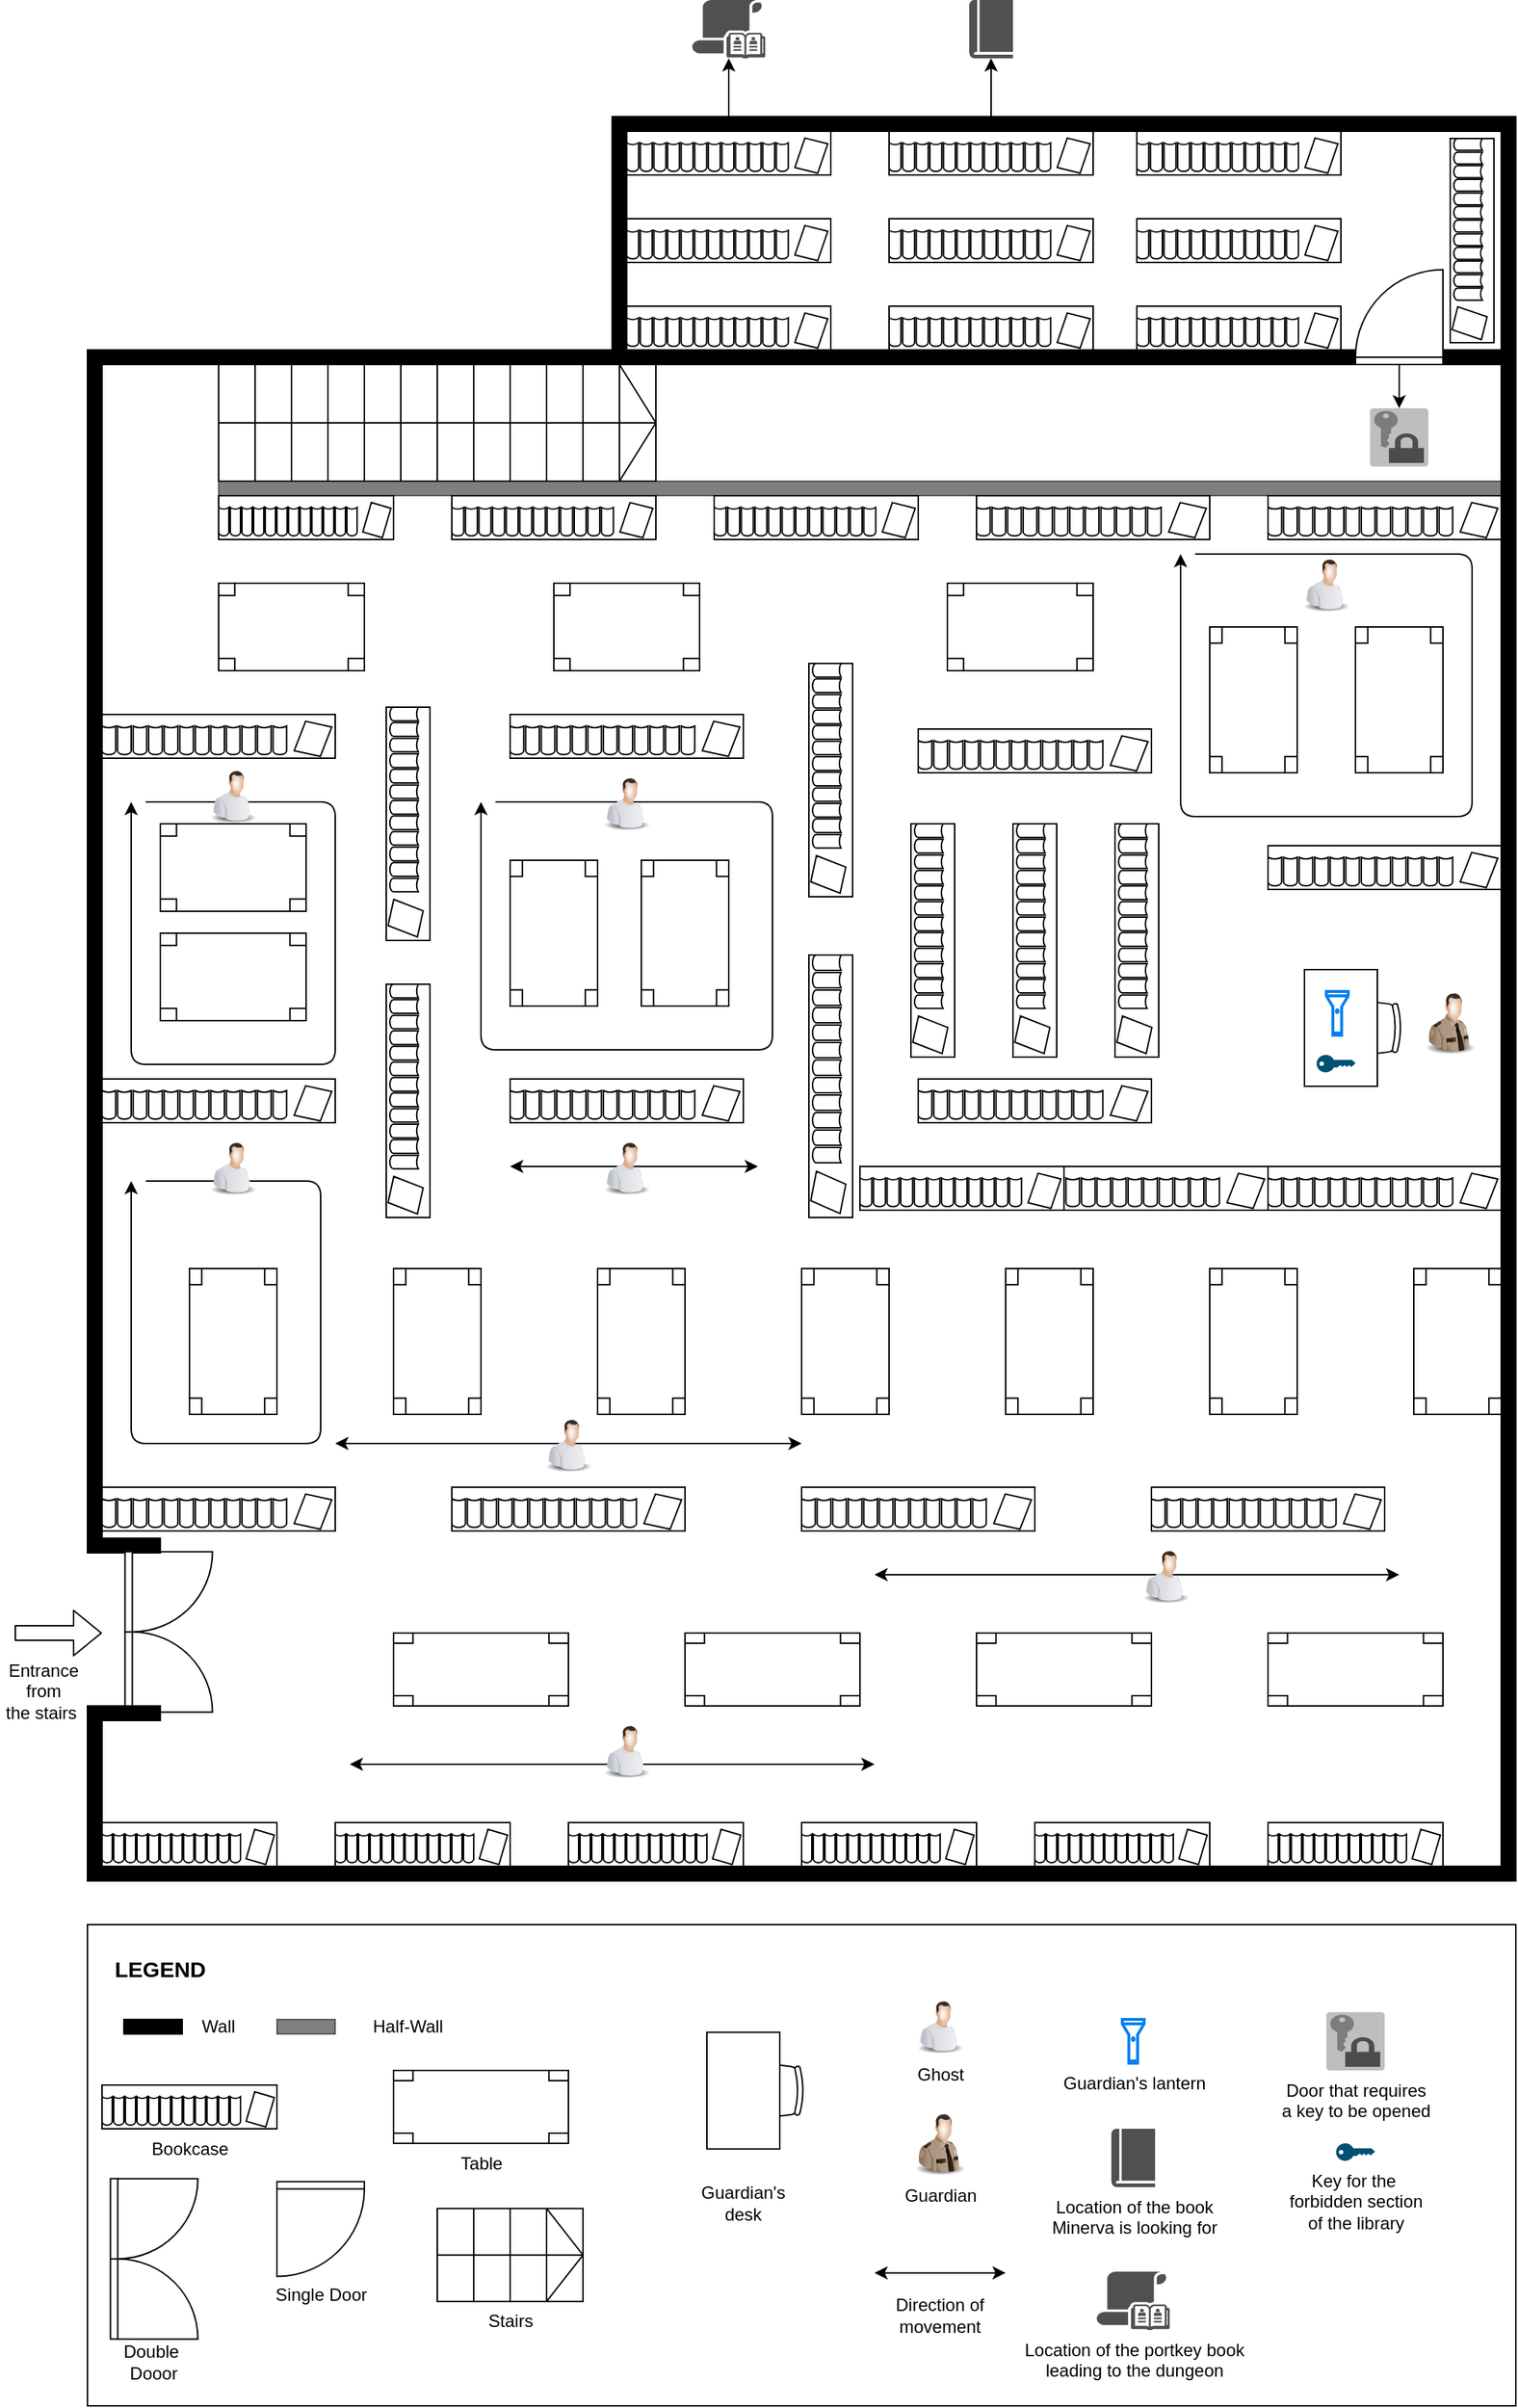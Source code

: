 <mxfile version="13.9.9" type="device"><diagram name="Page-1" id="38b20595-45e3-9b7f-d5ca-b57f44c5b66d"><mxGraphModel dx="1463" dy="846" grid="1" gridSize="10" guides="1" tooltips="1" connect="1" arrows="1" fold="1" page="1" pageScale="1" pageWidth="1100" pageHeight="850" background="#ffffff" math="0" shadow="0"><root><mxCell id="0"/><mxCell id="1" style="locked=1;" parent="0"/><mxCell id="3emFpxBqxqL6rwy9U4KO-2" value="" style="verticalLabelPosition=bottom;html=1;verticalAlign=top;align=center;shape=mxgraph.floorplan.wallCorner;fillColor=#000000;" parent="1" vertex="1"><mxGeometry x="60" y="270" width="870" height="110" as="geometry"/></mxCell><mxCell id="3emFpxBqxqL6rwy9U4KO-3" value="" style="verticalLabelPosition=bottom;html=1;verticalAlign=top;align=center;shape=mxgraph.floorplan.stairs;" parent="1" vertex="1"><mxGeometry x="150" y="280" width="300" height="80" as="geometry"/></mxCell><mxCell id="3emFpxBqxqL6rwy9U4KO-4" value="" style="verticalLabelPosition=bottom;html=1;verticalAlign=top;align=center;shape=mxgraph.floorplan.wall;fillColor=#000000;opacity=50;" parent="1" vertex="1"><mxGeometry x="150" y="360" width="880" height="10" as="geometry"/></mxCell><mxCell id="3emFpxBqxqL6rwy9U4KO-5" value="" style="verticalLabelPosition=bottom;html=1;verticalAlign=top;align=center;shape=mxgraph.floorplan.wallCorner;fillColor=#000000;" parent="1" vertex="1"><mxGeometry x="420" y="110" width="620" height="170" as="geometry"/></mxCell><mxCell id="3emFpxBqxqL6rwy9U4KO-6" value="" style="verticalLabelPosition=bottom;html=1;verticalAlign=top;align=center;shape=mxgraph.floorplan.doorLeft;aspect=fixed;rotation=-180;" parent="1" vertex="1"><mxGeometry x="930" y="216.25" width="60" height="63.75" as="geometry"/></mxCell><mxCell id="3emFpxBqxqL6rwy9U4KO-8" value="" style="verticalLabelPosition=bottom;html=1;verticalAlign=top;align=center;shape=mxgraph.floorplan.wall;fillColor=#000000;direction=south;" parent="1" vertex="1"><mxGeometry x="60" y="380" width="10" height="710" as="geometry"/></mxCell><mxCell id="3emFpxBqxqL6rwy9U4KO-9" value="" style="verticalLabelPosition=bottom;html=1;verticalAlign=top;align=center;shape=mxgraph.floorplan.wall;fillColor=#000000;" parent="1" vertex="1"><mxGeometry x="60" y="1080" width="50" height="20" as="geometry"/></mxCell><mxCell id="3emFpxBqxqL6rwy9U4KO-10" value="" style="verticalLabelPosition=bottom;html=1;verticalAlign=top;align=center;shape=mxgraph.floorplan.doorDouble;aspect=fixed;rotation=-90;" parent="1" vertex="1"><mxGeometry x="60" y="1120" width="110" height="58.44" as="geometry"/></mxCell><mxCell id="3emFpxBqxqL6rwy9U4KO-11" value="" style="verticalLabelPosition=bottom;html=1;verticalAlign=top;align=center;shape=mxgraph.floorplan.wall;fillColor=#000000;" parent="1" vertex="1"><mxGeometry x="60" y="1200" width="50" height="10" as="geometry"/></mxCell><mxCell id="3emFpxBqxqL6rwy9U4KO-12" value="" style="verticalLabelPosition=bottom;html=1;verticalAlign=top;align=center;shape=mxgraph.floorplan.wall;fillColor=#000000;direction=south;" parent="1" vertex="1"><mxGeometry x="60" y="1210" width="10" height="110" as="geometry"/></mxCell><mxCell id="3emFpxBqxqL6rwy9U4KO-13" value="" style="verticalLabelPosition=bottom;html=1;verticalAlign=top;align=center;shape=mxgraph.floorplan.wall;fillColor=#000000;" parent="1" vertex="1"><mxGeometry x="65" y="1310" width="965" height="10" as="geometry"/></mxCell><mxCell id="3emFpxBqxqL6rwy9U4KO-14" value="" style="verticalLabelPosition=bottom;html=1;verticalAlign=top;align=center;shape=mxgraph.floorplan.wall;fillColor=#000000;direction=south;" parent="1" vertex="1"><mxGeometry x="1030" y="110" width="10" height="1210" as="geometry"/></mxCell><mxCell id="3emFpxBqxqL6rwy9U4KO-15" value="" style="verticalLabelPosition=bottom;html=1;verticalAlign=top;align=center;shape=mxgraph.floorplan.wall;fillColor=#000000;" parent="1" vertex="1"><mxGeometry x="990" y="270" width="40" height="10" as="geometry"/></mxCell><mxCell id="3emFpxBqxqL6rwy9U4KO-16" value="" style="verticalLabelPosition=bottom;html=1;verticalAlign=top;align=center;shape=mxgraph.floorplan.bookcase;" parent="1" vertex="1"><mxGeometry x="70" y="1280" width="120" height="30" as="geometry"/></mxCell><mxCell id="3emFpxBqxqL6rwy9U4KO-17" value="" style="verticalLabelPosition=bottom;html=1;verticalAlign=top;align=center;shape=mxgraph.floorplan.bookcase;" parent="1" vertex="1"><mxGeometry x="230" y="1280" width="120" height="30" as="geometry"/></mxCell><mxCell id="3emFpxBqxqL6rwy9U4KO-18" value="" style="verticalLabelPosition=bottom;html=1;verticalAlign=top;align=center;shape=mxgraph.floorplan.bookcase;" parent="1" vertex="1"><mxGeometry x="390" y="1280" width="120" height="30" as="geometry"/></mxCell><mxCell id="3emFpxBqxqL6rwy9U4KO-19" value="" style="verticalLabelPosition=bottom;html=1;verticalAlign=top;align=center;shape=mxgraph.floorplan.bookcase;" parent="1" vertex="1"><mxGeometry x="550" y="1280" width="120" height="30" as="geometry"/></mxCell><mxCell id="3emFpxBqxqL6rwy9U4KO-20" value="" style="verticalLabelPosition=bottom;html=1;verticalAlign=top;align=center;shape=mxgraph.floorplan.bookcase;" parent="1" vertex="1"><mxGeometry x="710" y="1280" width="120" height="30" as="geometry"/></mxCell><mxCell id="3emFpxBqxqL6rwy9U4KO-21" value="" style="verticalLabelPosition=bottom;html=1;verticalAlign=top;align=center;shape=mxgraph.floorplan.bookcase;" parent="1" vertex="1"><mxGeometry x="870" y="1280" width="120" height="30" as="geometry"/></mxCell><mxCell id="3emFpxBqxqL6rwy9U4KO-22" value="" style="verticalLabelPosition=bottom;html=1;verticalAlign=top;align=center;shape=mxgraph.floorplan.bookcase;" parent="1" vertex="1"><mxGeometry x="70" y="1050" width="160" height="30" as="geometry"/></mxCell><mxCell id="3emFpxBqxqL6rwy9U4KO-23" value="" style="verticalLabelPosition=bottom;html=1;verticalAlign=top;align=center;shape=mxgraph.floorplan.bookcase;" parent="1" vertex="1"><mxGeometry x="310" y="1050" width="160" height="30" as="geometry"/></mxCell><mxCell id="3emFpxBqxqL6rwy9U4KO-24" value="" style="verticalLabelPosition=bottom;html=1;verticalAlign=top;align=center;shape=mxgraph.floorplan.table;" parent="1" vertex="1"><mxGeometry x="270" y="1150" width="120" height="50" as="geometry"/></mxCell><mxCell id="3emFpxBqxqL6rwy9U4KO-25" value="" style="verticalLabelPosition=bottom;html=1;verticalAlign=top;align=center;shape=mxgraph.floorplan.table;" parent="1" vertex="1"><mxGeometry x="470" y="1150" width="120" height="50" as="geometry"/></mxCell><mxCell id="3emFpxBqxqL6rwy9U4KO-26" value="" style="verticalLabelPosition=bottom;html=1;verticalAlign=top;align=center;shape=mxgraph.floorplan.table;" parent="1" vertex="1"><mxGeometry x="670" y="1150" width="120" height="50" as="geometry"/></mxCell><mxCell id="3emFpxBqxqL6rwy9U4KO-27" value="" style="verticalLabelPosition=bottom;html=1;verticalAlign=top;align=center;shape=mxgraph.floorplan.bookcase;" parent="1" vertex="1"><mxGeometry x="550" y="1050" width="160" height="30" as="geometry"/></mxCell><mxCell id="3emFpxBqxqL6rwy9U4KO-28" value="" style="verticalLabelPosition=bottom;html=1;verticalAlign=top;align=center;shape=mxgraph.floorplan.bookcase;" parent="1" vertex="1"><mxGeometry x="790" y="1050" width="160" height="30" as="geometry"/></mxCell><mxCell id="3emFpxBqxqL6rwy9U4KO-29" value="" style="verticalLabelPosition=bottom;html=1;verticalAlign=top;align=center;shape=mxgraph.floorplan.table;" parent="1" vertex="1"><mxGeometry x="870" y="1150" width="120" height="50" as="geometry"/></mxCell><mxCell id="3emFpxBqxqL6rwy9U4KO-30" value="" style="verticalLabelPosition=bottom;html=1;verticalAlign=top;align=center;shape=mxgraph.floorplan.table;rotation=90;" parent="1" vertex="1"><mxGeometry x="110" y="920" width="100" height="60" as="geometry"/></mxCell><mxCell id="3emFpxBqxqL6rwy9U4KO-31" value="" style="verticalLabelPosition=bottom;html=1;verticalAlign=top;align=center;shape=mxgraph.floorplan.table;rotation=90;" parent="1" vertex="1"><mxGeometry x="250" y="920" width="100" height="60" as="geometry"/></mxCell><mxCell id="3emFpxBqxqL6rwy9U4KO-33" value="" style="verticalLabelPosition=bottom;html=1;verticalAlign=top;align=center;shape=mxgraph.floorplan.table;rotation=90;" parent="1" vertex="1"><mxGeometry x="390" y="920" width="100" height="60" as="geometry"/></mxCell><mxCell id="3emFpxBqxqL6rwy9U4KO-34" value="" style="verticalLabelPosition=bottom;html=1;verticalAlign=top;align=center;shape=mxgraph.floorplan.table;rotation=90;" parent="1" vertex="1"><mxGeometry x="530" y="920" width="100" height="60" as="geometry"/></mxCell><mxCell id="3emFpxBqxqL6rwy9U4KO-35" value="" style="verticalLabelPosition=bottom;html=1;verticalAlign=top;align=center;shape=mxgraph.floorplan.table;rotation=90;" parent="1" vertex="1"><mxGeometry x="670" y="920" width="100" height="60" as="geometry"/></mxCell><mxCell id="3emFpxBqxqL6rwy9U4KO-36" value="" style="verticalLabelPosition=bottom;html=1;verticalAlign=top;align=center;shape=mxgraph.floorplan.table;rotation=90;" parent="1" vertex="1"><mxGeometry x="810" y="920" width="100" height="60" as="geometry"/></mxCell><mxCell id="3emFpxBqxqL6rwy9U4KO-37" value="" style="verticalLabelPosition=bottom;html=1;verticalAlign=top;align=center;shape=mxgraph.floorplan.table;rotation=90;" parent="1" vertex="1"><mxGeometry x="950" y="920" width="100" height="60" as="geometry"/></mxCell><mxCell id="3emFpxBqxqL6rwy9U4KO-38" value="" style="verticalLabelPosition=bottom;html=1;verticalAlign=top;align=center;shape=mxgraph.floorplan.bookcase;" parent="1" vertex="1"><mxGeometry x="870" y="830" width="160" height="30" as="geometry"/></mxCell><mxCell id="3emFpxBqxqL6rwy9U4KO-39" value="" style="verticalLabelPosition=bottom;html=1;verticalAlign=top;align=center;shape=mxgraph.floorplan.bookcase;" parent="1" vertex="1"><mxGeometry x="710" y="830" width="160" height="30" as="geometry"/></mxCell><mxCell id="3emFpxBqxqL6rwy9U4KO-40" value="" style="verticalLabelPosition=bottom;html=1;verticalAlign=top;align=center;shape=mxgraph.floorplan.bookcase;rotation=90;" parent="1" vertex="1"><mxGeometry x="480" y="760" width="180" height="30" as="geometry"/></mxCell><mxCell id="3emFpxBqxqL6rwy9U4KO-41" value="" style="verticalLabelPosition=bottom;html=1;verticalAlign=top;align=center;shape=mxgraph.floorplan.bookcase;rotation=90;" parent="1" vertex="1"><mxGeometry x="200" y="770" width="160" height="30" as="geometry"/></mxCell><mxCell id="3emFpxBqxqL6rwy9U4KO-42" value="" style="verticalLabelPosition=bottom;html=1;verticalAlign=top;align=center;shape=mxgraph.floorplan.bookcase;" parent="1" vertex="1"><mxGeometry x="350" y="770" width="160" height="30" as="geometry"/></mxCell><mxCell id="3emFpxBqxqL6rwy9U4KO-43" value="" style="verticalLabelPosition=bottom;html=1;verticalAlign=top;align=center;shape=mxgraph.floorplan.bookcase;" parent="1" vertex="1"><mxGeometry x="70" y="770" width="160" height="30" as="geometry"/></mxCell><mxCell id="3emFpxBqxqL6rwy9U4KO-44" value="" style="verticalLabelPosition=bottom;html=1;verticalAlign=top;align=center;shape=mxgraph.floorplan.bookcase;rotation=90;" parent="1" vertex="1"><mxGeometry x="700" y="660" width="160" height="30" as="geometry"/></mxCell><mxCell id="3emFpxBqxqL6rwy9U4KO-45" value="" style="verticalLabelPosition=bottom;html=1;verticalAlign=top;align=center;shape=mxgraph.floorplan.table;rotation=90;" parent="1" vertex="1"><mxGeometry x="330" y="640" width="100" height="60" as="geometry"/></mxCell><mxCell id="3emFpxBqxqL6rwy9U4KO-46" value="" style="verticalLabelPosition=bottom;html=1;verticalAlign=top;align=center;shape=mxgraph.floorplan.table;rotation=90;" parent="1" vertex="1"><mxGeometry x="420" y="640" width="100" height="60" as="geometry"/></mxCell><mxCell id="3emFpxBqxqL6rwy9U4KO-47" value="" style="verticalLabelPosition=bottom;html=1;verticalAlign=top;align=center;shape=mxgraph.floorplan.bookcase;rotation=90;" parent="1" vertex="1"><mxGeometry x="490" y="550" width="160" height="30" as="geometry"/></mxCell><mxCell id="3emFpxBqxqL6rwy9U4KO-48" value="" style="verticalLabelPosition=bottom;html=1;verticalAlign=top;align=center;shape=mxgraph.floorplan.bookcase;rotation=90;" parent="1" vertex="1"><mxGeometry x="200" y="580" width="160" height="30" as="geometry"/></mxCell><mxCell id="3emFpxBqxqL6rwy9U4KO-49" value="" style="verticalLabelPosition=bottom;html=1;verticalAlign=top;align=center;shape=mxgraph.floorplan.table;rotation=0;" parent="1" vertex="1"><mxGeometry x="110" y="670" width="100" height="60" as="geometry"/></mxCell><mxCell id="3emFpxBqxqL6rwy9U4KO-50" value="" style="verticalLabelPosition=bottom;html=1;verticalAlign=top;align=center;shape=mxgraph.floorplan.table;rotation=-180;" parent="1" vertex="1"><mxGeometry x="110" y="595" width="100" height="60" as="geometry"/></mxCell><mxCell id="3emFpxBqxqL6rwy9U4KO-51" value="" style="verticalLabelPosition=bottom;html=1;verticalAlign=top;align=center;shape=mxgraph.floorplan.office_chair;shadow=0;rotation=90;" parent="1" vertex="1"><mxGeometry x="920" y="713.5" width="40" height="43" as="geometry"/></mxCell><mxCell id="3emFpxBqxqL6rwy9U4KO-52" value="" style="shape=rect;shadow=0;rotation=90;" parent="1" vertex="1"><mxGeometry x="880" y="710" width="80" height="50" as="geometry"/></mxCell><mxCell id="3emFpxBqxqL6rwy9U4KO-56" value="" style="verticalLabelPosition=bottom;html=1;verticalAlign=top;align=center;shape=mxgraph.floorplan.bookcase;rotation=90;" parent="1" vertex="1"><mxGeometry x="560" y="660" width="160" height="30" as="geometry"/></mxCell><mxCell id="3emFpxBqxqL6rwy9U4KO-58" value="" style="verticalLabelPosition=bottom;html=1;verticalAlign=top;align=center;shape=mxgraph.floorplan.bookcase;rotation=90;" parent="1" vertex="1"><mxGeometry x="630" y="660" width="160" height="30" as="geometry"/></mxCell><mxCell id="3emFpxBqxqL6rwy9U4KO-59" value="" style="verticalLabelPosition=bottom;html=1;verticalAlign=top;align=center;shape=mxgraph.floorplan.bookcase;rotation=0;" parent="1" vertex="1"><mxGeometry x="870" y="610" width="160" height="30" as="geometry"/></mxCell><mxCell id="3emFpxBqxqL6rwy9U4KO-60" value="" style="verticalLabelPosition=bottom;html=1;verticalAlign=top;align=center;shape=mxgraph.floorplan.bookcase;rotation=0;" parent="1" vertex="1"><mxGeometry x="350" y="520" width="160" height="30" as="geometry"/></mxCell><mxCell id="3emFpxBqxqL6rwy9U4KO-61" value="" style="verticalLabelPosition=bottom;html=1;verticalAlign=top;align=center;shape=mxgraph.floorplan.bookcase;rotation=0;" parent="1" vertex="1"><mxGeometry x="70" y="520" width="160" height="30" as="geometry"/></mxCell><mxCell id="3emFpxBqxqL6rwy9U4KO-62" value="" style="verticalLabelPosition=bottom;html=1;verticalAlign=top;align=center;shape=mxgraph.floorplan.bookcase;rotation=0;" parent="1" vertex="1"><mxGeometry x="590" y="830" width="140" height="30" as="geometry"/></mxCell><mxCell id="3emFpxBqxqL6rwy9U4KO-63" value="" style="verticalLabelPosition=bottom;html=1;verticalAlign=top;align=center;shape=mxgraph.floorplan.bookcase;rotation=0;" parent="1" vertex="1"><mxGeometry x="630" y="770" width="160" height="30" as="geometry"/></mxCell><mxCell id="3emFpxBqxqL6rwy9U4KO-64" value="" style="verticalLabelPosition=bottom;html=1;verticalAlign=top;align=center;shape=mxgraph.floorplan.bookcase;rotation=0;" parent="1" vertex="1"><mxGeometry x="630" y="530" width="160" height="30" as="geometry"/></mxCell><mxCell id="3emFpxBqxqL6rwy9U4KO-65" value="" style="verticalLabelPosition=bottom;html=1;verticalAlign=top;align=center;shape=mxgraph.floorplan.table;rotation=90;" parent="1" vertex="1"><mxGeometry x="810" y="480" width="100" height="60" as="geometry"/></mxCell><mxCell id="3emFpxBqxqL6rwy9U4KO-66" value="" style="verticalLabelPosition=bottom;html=1;verticalAlign=top;align=center;shape=mxgraph.floorplan.table;rotation=90;" parent="1" vertex="1"><mxGeometry x="910" y="480" width="100" height="60" as="geometry"/></mxCell><mxCell id="3emFpxBqxqL6rwy9U4KO-67" value="" style="verticalLabelPosition=bottom;html=1;verticalAlign=top;align=center;shape=mxgraph.floorplan.bookcase;rotation=0;" parent="1" vertex="1"><mxGeometry x="870" y="370" width="160" height="30" as="geometry"/></mxCell><mxCell id="3emFpxBqxqL6rwy9U4KO-68" value="" style="verticalLabelPosition=bottom;html=1;verticalAlign=top;align=center;shape=mxgraph.floorplan.bookcase;rotation=0;" parent="1" vertex="1"><mxGeometry x="670" y="370" width="160" height="30" as="geometry"/></mxCell><mxCell id="3emFpxBqxqL6rwy9U4KO-69" value="" style="verticalLabelPosition=bottom;html=1;verticalAlign=top;align=center;shape=mxgraph.floorplan.bookcase;rotation=0;" parent="1" vertex="1"><mxGeometry x="490" y="370" width="140" height="30" as="geometry"/></mxCell><mxCell id="3emFpxBqxqL6rwy9U4KO-70" value="" style="verticalLabelPosition=bottom;html=1;verticalAlign=top;align=center;shape=mxgraph.floorplan.bookcase;rotation=0;" parent="1" vertex="1"><mxGeometry x="310" y="370" width="140" height="30" as="geometry"/></mxCell><mxCell id="3emFpxBqxqL6rwy9U4KO-71" value="" style="verticalLabelPosition=bottom;html=1;verticalAlign=top;align=center;shape=mxgraph.floorplan.bookcase;rotation=0;" parent="1" vertex="1"><mxGeometry x="150" y="370" width="120" height="30" as="geometry"/></mxCell><mxCell id="3emFpxBqxqL6rwy9U4KO-72" value="" style="verticalLabelPosition=bottom;html=1;verticalAlign=top;align=center;shape=mxgraph.floorplan.table;rotation=0;" parent="1" vertex="1"><mxGeometry x="380" y="430" width="100" height="60" as="geometry"/></mxCell><mxCell id="3emFpxBqxqL6rwy9U4KO-73" value="" style="verticalLabelPosition=bottom;html=1;verticalAlign=top;align=center;shape=mxgraph.floorplan.table;rotation=0;" parent="1" vertex="1"><mxGeometry x="150" y="430" width="100" height="60" as="geometry"/></mxCell><mxCell id="3emFpxBqxqL6rwy9U4KO-74" value="" style="verticalLabelPosition=bottom;html=1;verticalAlign=top;align=center;shape=mxgraph.floorplan.table;rotation=0;" parent="1" vertex="1"><mxGeometry x="650" y="430" width="100" height="60" as="geometry"/></mxCell><mxCell id="3emFpxBqxqL6rwy9U4KO-75" value="" style="verticalLabelPosition=bottom;html=1;verticalAlign=top;align=center;shape=mxgraph.floorplan.bookcase;rotation=0;" parent="1" vertex="1"><mxGeometry x="430" y="240" width="140" height="30" as="geometry"/></mxCell><mxCell id="3emFpxBqxqL6rwy9U4KO-98" style="edgeStyle=orthogonalEdgeStyle;rounded=0;orthogonalLoop=1;jettySize=auto;html=1;" parent="1" source="3emFpxBqxqL6rwy9U4KO-76" target="3emFpxBqxqL6rwy9U4KO-97" edge="1"><mxGeometry relative="1" as="geometry"/></mxCell><mxCell id="3emFpxBqxqL6rwy9U4KO-76" value="" style="verticalLabelPosition=bottom;html=1;verticalAlign=top;align=center;shape=mxgraph.floorplan.bookcase;rotation=0;" parent="1" vertex="1"><mxGeometry x="430" y="120" width="140" height="30" as="geometry"/></mxCell><mxCell id="3emFpxBqxqL6rwy9U4KO-77" value="" style="verticalLabelPosition=bottom;html=1;verticalAlign=top;align=center;shape=mxgraph.floorplan.bookcase;rotation=0;" parent="1" vertex="1"><mxGeometry x="610" y="240" width="140" height="30" as="geometry"/></mxCell><mxCell id="3emFpxBqxqL6rwy9U4KO-100" style="edgeStyle=orthogonalEdgeStyle;rounded=0;orthogonalLoop=1;jettySize=auto;html=1;" parent="1" source="3emFpxBqxqL6rwy9U4KO-78" target="3emFpxBqxqL6rwy9U4KO-99" edge="1"><mxGeometry relative="1" as="geometry"/></mxCell><mxCell id="3emFpxBqxqL6rwy9U4KO-78" value="" style="verticalLabelPosition=bottom;html=1;verticalAlign=top;align=center;shape=mxgraph.floorplan.bookcase;rotation=0;" parent="1" vertex="1"><mxGeometry x="610" y="120" width="140" height="30" as="geometry"/></mxCell><mxCell id="3emFpxBqxqL6rwy9U4KO-79" value="" style="verticalLabelPosition=bottom;html=1;verticalAlign=top;align=center;shape=mxgraph.floorplan.bookcase;rotation=0;" parent="1" vertex="1"><mxGeometry x="430" y="180" width="140" height="30" as="geometry"/></mxCell><mxCell id="3emFpxBqxqL6rwy9U4KO-80" value="" style="verticalLabelPosition=bottom;html=1;verticalAlign=top;align=center;shape=mxgraph.floorplan.bookcase;rotation=0;" parent="1" vertex="1"><mxGeometry x="610" y="180" width="140" height="30" as="geometry"/></mxCell><mxCell id="3emFpxBqxqL6rwy9U4KO-81" value="" style="verticalLabelPosition=bottom;html=1;verticalAlign=top;align=center;shape=mxgraph.floorplan.bookcase;rotation=0;" parent="1" vertex="1"><mxGeometry x="780" y="240" width="140" height="30" as="geometry"/></mxCell><mxCell id="3emFpxBqxqL6rwy9U4KO-82" value="" style="verticalLabelPosition=bottom;html=1;verticalAlign=top;align=center;shape=mxgraph.floorplan.bookcase;rotation=0;" parent="1" vertex="1"><mxGeometry x="780" y="180" width="140" height="30" as="geometry"/></mxCell><mxCell id="3emFpxBqxqL6rwy9U4KO-83" value="" style="verticalLabelPosition=bottom;html=1;verticalAlign=top;align=center;shape=mxgraph.floorplan.bookcase;rotation=0;" parent="1" vertex="1"><mxGeometry x="780" y="120" width="140" height="30" as="geometry"/></mxCell><mxCell id="3emFpxBqxqL6rwy9U4KO-84" value="" style="verticalLabelPosition=bottom;html=1;verticalAlign=top;align=center;shape=mxgraph.floorplan.bookcase;rotation=90;" parent="1" vertex="1"><mxGeometry x="940" y="180" width="140" height="30" as="geometry"/></mxCell><mxCell id="3emFpxBqxqL6rwy9U4KO-97" value="" style="pointerEvents=1;shadow=0;dashed=0;html=1;strokeColor=none;fillColor=#505050;labelPosition=center;verticalLabelPosition=bottom;verticalAlign=top;outlineConnect=0;align=center;shape=mxgraph.office.security.address_book_policies;" parent="1" vertex="1"><mxGeometry x="475" y="30" width="50" height="40" as="geometry"/></mxCell><mxCell id="3emFpxBqxqL6rwy9U4KO-99" value="" style="pointerEvents=1;shadow=0;dashed=0;html=1;strokeColor=none;fillColor=#505050;labelPosition=center;verticalLabelPosition=bottom;verticalAlign=top;outlineConnect=0;align=center;shape=mxgraph.office.concepts.book_journal;" parent="1" vertex="1"><mxGeometry x="665" y="30" width="30" height="40" as="geometry"/></mxCell><mxCell id="3emFpxBqxqL6rwy9U4KO-137" value="" style="rounded=0;whiteSpace=wrap;html=1;" parent="1" vertex="1"><mxGeometry x="60" y="1350" width="980" height="330" as="geometry"/></mxCell><mxCell id="3emFpxBqxqL6rwy9U4KO-112" value="Directions" style="" parent="0"/><mxCell id="3emFpxBqxqL6rwy9U4KO-109" value="" style="endArrow=classic;startArrow=classic;html=1;" parent="3emFpxBqxqL6rwy9U4KO-112" edge="1"><mxGeometry width="50" height="50" relative="1" as="geometry"><mxPoint x="240" y="1240" as="sourcePoint"/><mxPoint x="600" y="1240" as="targetPoint"/></mxGeometry></mxCell><mxCell id="3emFpxBqxqL6rwy9U4KO-113" value="" style="endArrow=classic;startArrow=classic;html=1;" parent="3emFpxBqxqL6rwy9U4KO-112" edge="1"><mxGeometry width="50" height="50" relative="1" as="geometry"><mxPoint x="600" y="1110" as="sourcePoint"/><mxPoint x="960" y="1110" as="targetPoint"/></mxGeometry></mxCell><mxCell id="3emFpxBqxqL6rwy9U4KO-115" value="" style="endArrow=classic;startArrow=classic;html=1;" parent="3emFpxBqxqL6rwy9U4KO-112" edge="1"><mxGeometry width="50" height="50" relative="1" as="geometry"><mxPoint x="230" y="1020" as="sourcePoint"/><mxPoint x="550" y="1020" as="targetPoint"/></mxGeometry></mxCell><mxCell id="3emFpxBqxqL6rwy9U4KO-116" value="" style="endArrow=classic;startArrow=classic;html=1;" parent="3emFpxBqxqL6rwy9U4KO-112" edge="1"><mxGeometry width="50" height="50" relative="1" as="geometry"><mxPoint x="350" y="830" as="sourcePoint"/><mxPoint x="520" y="830" as="targetPoint"/><Array as="points"><mxPoint x="430" y="830"/></Array></mxGeometry></mxCell><mxCell id="3emFpxBqxqL6rwy9U4KO-117" value="" style="endArrow=classic;html=1;" parent="3emFpxBqxqL6rwy9U4KO-112" edge="1"><mxGeometry width="50" height="50" relative="1" as="geometry"><mxPoint x="100" y="840" as="sourcePoint"/><mxPoint x="90" y="840" as="targetPoint"/><Array as="points"><mxPoint x="220" y="840"/><mxPoint x="220" y="1020"/><mxPoint x="90" y="1020"/></Array></mxGeometry></mxCell><mxCell id="3emFpxBqxqL6rwy9U4KO-118" value="" style="endArrow=classic;html=1;" parent="3emFpxBqxqL6rwy9U4KO-112" edge="1"><mxGeometry width="50" height="50" relative="1" as="geometry"><mxPoint x="100" y="580" as="sourcePoint"/><mxPoint x="90" y="580" as="targetPoint"/><Array as="points"><mxPoint x="230" y="580"/><mxPoint x="230" y="760"/><mxPoint x="90" y="760"/></Array></mxGeometry></mxCell><mxCell id="3emFpxBqxqL6rwy9U4KO-119" value="" style="endArrow=classic;html=1;" parent="3emFpxBqxqL6rwy9U4KO-112" edge="1"><mxGeometry width="50" height="50" relative="1" as="geometry"><mxPoint x="340" y="580" as="sourcePoint"/><mxPoint x="330" y="580" as="targetPoint"/><Array as="points"><mxPoint x="530" y="580"/><mxPoint x="530" y="750"/><mxPoint x="330" y="750"/></Array></mxGeometry></mxCell><mxCell id="3emFpxBqxqL6rwy9U4KO-120" value="" style="endArrow=classic;html=1;" parent="3emFpxBqxqL6rwy9U4KO-112" edge="1"><mxGeometry width="50" height="50" relative="1" as="geometry"><mxPoint x="820" y="410.0" as="sourcePoint"/><mxPoint x="810" y="410.0" as="targetPoint"/><Array as="points"><mxPoint x="1010" y="410"/><mxPoint x="1010" y="590"/><mxPoint x="810" y="590"/></Array></mxGeometry></mxCell><mxCell id="3emFpxBqxqL6rwy9U4KO-121" value="" style="html=1;verticalLabelPosition=bottom;align=center;labelBackgroundColor=#ffffff;verticalAlign=top;strokeWidth=2;strokeColor=#0080F0;shadow=0;dashed=0;shape=mxgraph.ios7.icons.flashlight;" parent="3emFpxBqxqL6rwy9U4KO-112" vertex="1"><mxGeometry x="910" y="710" width="15" height="30" as="geometry"/></mxCell><mxCell id="XqPX22ldhn9wRZtkMOzu-1" value="" style="shape=flexArrow;endArrow=classic;html=1;" edge="1" parent="3emFpxBqxqL6rwy9U4KO-112"><mxGeometry width="50" height="50" relative="1" as="geometry"><mxPoint x="10" y="1150" as="sourcePoint"/><mxPoint x="70" y="1150" as="targetPoint"/></mxGeometry></mxCell><mxCell id="XqPX22ldhn9wRZtkMOzu-2" value="&lt;font style=&quot;font-size: 12px&quot;&gt;Entrance &lt;br&gt;from &lt;br&gt;the stairs&amp;nbsp;&lt;/font&gt;" style="text;html=1;strokeColor=none;fillColor=none;align=center;verticalAlign=middle;whiteSpace=wrap;rounded=0;" vertex="1" parent="3emFpxBqxqL6rwy9U4KO-112"><mxGeometry y="1160" width="60" height="60" as="geometry"/></mxCell><mxCell id="3emFpxBqxqL6rwy9U4KO-101" value="NPC" parent="0"/><mxCell id="3emFpxBqxqL6rwy9U4KO-102" value="" style="image;html=1;image=img/lib/clip_art/people/Worker_Man_128x128.png" parent="3emFpxBqxqL6rwy9U4KO-101" vertex="1"><mxGeometry x="890" y="410" width="40" height="40" as="geometry"/></mxCell><mxCell id="3emFpxBqxqL6rwy9U4KO-103" value="" style="image;html=1;image=img/lib/clip_art/people/Worker_Man_128x128.png" parent="3emFpxBqxqL6rwy9U4KO-101" vertex="1"><mxGeometry x="410" y="560" width="40" height="40" as="geometry"/></mxCell><mxCell id="3emFpxBqxqL6rwy9U4KO-104" value="" style="image;html=1;image=img/lib/clip_art/people/Worker_Man_128x128.png" parent="3emFpxBqxqL6rwy9U4KO-101" vertex="1"><mxGeometry x="140" y="555" width="40" height="40" as="geometry"/></mxCell><mxCell id="3emFpxBqxqL6rwy9U4KO-105" value="" style="image;html=1;image=img/lib/clip_art/people/Worker_Man_128x128.png" parent="3emFpxBqxqL6rwy9U4KO-101" vertex="1"><mxGeometry x="140" y="810" width="40" height="40" as="geometry"/></mxCell><mxCell id="3emFpxBqxqL6rwy9U4KO-106" value="" style="image;html=1;image=img/lib/clip_art/people/Worker_Man_128x128.png" parent="3emFpxBqxqL6rwy9U4KO-101" vertex="1"><mxGeometry x="410" y="810" width="40" height="40" as="geometry"/></mxCell><mxCell id="3emFpxBqxqL6rwy9U4KO-107" value="" style="image;html=1;image=img/lib/clip_art/people/Security_Man_128x128.png" parent="3emFpxBqxqL6rwy9U4KO-101" vertex="1"><mxGeometry x="970" y="710" width="50" height="43.5" as="geometry"/></mxCell><mxCell id="3emFpxBqxqL6rwy9U4KO-108" value="" style="image;html=1;image=img/lib/clip_art/people/Worker_Man_128x128.png" parent="3emFpxBqxqL6rwy9U4KO-101" vertex="1"><mxGeometry x="370" y="1000" width="40" height="40" as="geometry"/></mxCell><mxCell id="3emFpxBqxqL6rwy9U4KO-90" value="" style="image;html=1;image=img/lib/clip_art/people/Worker_Man_128x128.png" parent="3emFpxBqxqL6rwy9U4KO-101" vertex="1"><mxGeometry x="410" y="1210" width="40" height="40" as="geometry"/></mxCell><mxCell id="3emFpxBqxqL6rwy9U4KO-89" value="" style="image;html=1;image=img/lib/clip_art/people/Worker_Man_128x128.png" parent="3emFpxBqxqL6rwy9U4KO-101" vertex="1"><mxGeometry x="780" y="1090" width="40" height="40" as="geometry"/></mxCell><mxCell id="3emFpxBqxqL6rwy9U4KO-132" value="" style="points=[[0,0.5,0],[0.24,0,0],[0.5,0.28,0],[0.995,0.475,0],[0.5,0.72,0],[0.24,1,0]];verticalLabelPosition=bottom;html=1;verticalAlign=top;aspect=fixed;align=center;pointerEvents=1;shape=mxgraph.cisco19.key;fillColor=#005073;strokeColor=none;" parent="3emFpxBqxqL6rwy9U4KO-101" vertex="1"><mxGeometry x="903.33" y="753.5" width="26.67" height="12" as="geometry"/></mxCell><mxCell id="3emFpxBqxqL6rwy9U4KO-134" value="" style="outlineConnect=0;dashed=0;verticalLabelPosition=bottom;verticalAlign=top;align=center;html=1;shape=mxgraph.aws3.data_encryption_key;fillColor=#7D7C7C;gradientColor=none;" parent="3emFpxBqxqL6rwy9U4KO-101" vertex="1"><mxGeometry x="940" y="310" width="40" height="40" as="geometry"/></mxCell><mxCell id="3emFpxBqxqL6rwy9U4KO-135" style="edgeStyle=orthogonalEdgeStyle;rounded=0;orthogonalLoop=1;jettySize=auto;html=1;" parent="3emFpxBqxqL6rwy9U4KO-101" source="3emFpxBqxqL6rwy9U4KO-6" target="3emFpxBqxqL6rwy9U4KO-134" edge="1"><mxGeometry relative="1" as="geometry"/></mxCell><mxCell id="3emFpxBqxqL6rwy9U4KO-138" value="&lt;font style=&quot;font-size: 15px&quot;&gt;&lt;b&gt;LEGEND&lt;/b&gt;&lt;/font&gt;" style="text;html=1;strokeColor=none;fillColor=none;align=center;verticalAlign=middle;whiteSpace=wrap;rounded=0;" parent="3emFpxBqxqL6rwy9U4KO-101" vertex="1"><mxGeometry x="80" y="1370" width="60" height="20" as="geometry"/></mxCell><mxCell id="3emFpxBqxqL6rwy9U4KO-139" value="" style="verticalLabelPosition=bottom;html=1;verticalAlign=top;align=center;shape=mxgraph.floorplan.wall;fillColor=#000000;direction=south;rotation=90;" parent="3emFpxBqxqL6rwy9U4KO-101" vertex="1"><mxGeometry x="100" y="1400" width="10" height="40" as="geometry"/></mxCell><mxCell id="3emFpxBqxqL6rwy9U4KO-141" value="Legend" parent="0"/><mxCell id="3emFpxBqxqL6rwy9U4KO-140" value="Wall" style="text;html=1;strokeColor=none;fillColor=none;align=center;verticalAlign=middle;whiteSpace=wrap;rounded=0;" parent="3emFpxBqxqL6rwy9U4KO-141" vertex="1"><mxGeometry x="130" y="1410" width="40" height="20" as="geometry"/></mxCell><mxCell id="3emFpxBqxqL6rwy9U4KO-143" value="" style="verticalLabelPosition=bottom;html=1;verticalAlign=top;align=center;shape=mxgraph.floorplan.wall;fillColor=#000000;opacity=50;" parent="3emFpxBqxqL6rwy9U4KO-141" vertex="1"><mxGeometry x="190" y="1415" width="40" height="10" as="geometry"/></mxCell><mxCell id="3emFpxBqxqL6rwy9U4KO-144" value="Half-Wall" style="text;html=1;strokeColor=none;fillColor=none;align=center;verticalAlign=middle;whiteSpace=wrap;rounded=0;" parent="3emFpxBqxqL6rwy9U4KO-141" vertex="1"><mxGeometry x="240" y="1410" width="80" height="20" as="geometry"/></mxCell><mxCell id="3emFpxBqxqL6rwy9U4KO-145" value="Bookcase" style="verticalLabelPosition=bottom;html=1;verticalAlign=top;align=center;shape=mxgraph.floorplan.bookcase;" parent="3emFpxBqxqL6rwy9U4KO-141" vertex="1"><mxGeometry x="70" y="1460" width="120" height="30" as="geometry"/></mxCell><mxCell id="3emFpxBqxqL6rwy9U4KO-146" value="" style="verticalLabelPosition=bottom;html=1;verticalAlign=top;align=center;shape=mxgraph.floorplan.doorDouble;aspect=fixed;rotation=-90;" parent="3emFpxBqxqL6rwy9U4KO-141" vertex="1"><mxGeometry x="50" y="1550" width="110" height="58.44" as="geometry"/></mxCell><mxCell id="3emFpxBqxqL6rwy9U4KO-147" value="Single Door" style="verticalLabelPosition=bottom;html=1;verticalAlign=top;align=center;shape=mxgraph.floorplan.doorLeft;aspect=fixed;rotation=0;" parent="3emFpxBqxqL6rwy9U4KO-141" vertex="1"><mxGeometry x="190" y="1526.25" width="60" height="63.75" as="geometry"/></mxCell><mxCell id="3emFpxBqxqL6rwy9U4KO-148" value="Table" style="verticalLabelPosition=bottom;html=1;verticalAlign=top;align=center;shape=mxgraph.floorplan.table;" parent="3emFpxBqxqL6rwy9U4KO-141" vertex="1"><mxGeometry x="270" y="1450" width="120" height="50" as="geometry"/></mxCell><mxCell id="3emFpxBqxqL6rwy9U4KO-149" value="Ghost" style="image;html=1;image=img/lib/clip_art/people/Worker_Man_128x128.png" parent="3emFpxBqxqL6rwy9U4KO-141" vertex="1"><mxGeometry x="625" y="1398.82" width="40" height="40" as="geometry"/></mxCell><mxCell id="3emFpxBqxqL6rwy9U4KO-150" value="Guardian" style="image;html=1;image=img/lib/clip_art/people/Security_Man_128x128.png" parent="3emFpxBqxqL6rwy9U4KO-141" vertex="1"><mxGeometry x="620" y="1478.82" width="50" height="43.5" as="geometry"/></mxCell><mxCell id="3emFpxBqxqL6rwy9U4KO-151" value="" style="endArrow=classic;startArrow=classic;html=1;" parent="3emFpxBqxqL6rwy9U4KO-141" edge="1"><mxGeometry width="50" height="50" relative="1" as="geometry"><mxPoint x="600" y="1588.82" as="sourcePoint"/><mxPoint x="690" y="1588.82" as="targetPoint"/></mxGeometry></mxCell><mxCell id="3emFpxBqxqL6rwy9U4KO-152" value="Stairs" style="verticalLabelPosition=bottom;html=1;verticalAlign=top;align=center;shape=mxgraph.floorplan.stairs;" parent="3emFpxBqxqL6rwy9U4KO-141" vertex="1"><mxGeometry x="300" y="1544.69" width="100" height="63.75" as="geometry"/></mxCell><mxCell id="3emFpxBqxqL6rwy9U4KO-153" value="" style="verticalLabelPosition=bottom;html=1;verticalAlign=top;align=center;shape=mxgraph.floorplan.office_chair;shadow=0;rotation=90;" parent="3emFpxBqxqL6rwy9U4KO-141" vertex="1"><mxGeometry x="510" y="1442.32" width="40" height="43" as="geometry"/></mxCell><mxCell id="3emFpxBqxqL6rwy9U4KO-154" value="" style="shape=rect;shadow=0;rotation=90;" parent="3emFpxBqxqL6rwy9U4KO-141" vertex="1"><mxGeometry x="470" y="1438.82" width="80" height="50" as="geometry"/></mxCell><mxCell id="3emFpxBqxqL6rwy9U4KO-155" value="Guardian's lantern" style="html=1;verticalLabelPosition=bottom;align=center;labelBackgroundColor=#ffffff;verticalAlign=top;strokeWidth=2;strokeColor=#0080F0;shadow=0;dashed=0;shape=mxgraph.ios7.icons.flashlight;" parent="3emFpxBqxqL6rwy9U4KO-141" vertex="1"><mxGeometry x="770" y="1415.0" width="15" height="30" as="geometry"/></mxCell><mxCell id="3emFpxBqxqL6rwy9U4KO-156" value="Key for the&amp;nbsp;&lt;br&gt;forbidden section&lt;br&gt;of the library" style="points=[[0,0.5,0],[0.24,0,0],[0.5,0.28,0],[0.995,0.475,0],[0.5,0.72,0],[0.24,1,0]];verticalLabelPosition=bottom;html=1;verticalAlign=top;aspect=fixed;align=center;pointerEvents=1;shape=mxgraph.cisco19.key;fillColor=#005073;strokeColor=none;" parent="3emFpxBqxqL6rwy9U4KO-141" vertex="1"><mxGeometry x="916.67" y="1500.0" width="26.67" height="12" as="geometry"/></mxCell><mxCell id="3emFpxBqxqL6rwy9U4KO-160" value="Double&amp;nbsp; Dooor" style="text;html=1;strokeColor=none;fillColor=none;align=center;verticalAlign=middle;whiteSpace=wrap;rounded=0;" parent="3emFpxBqxqL6rwy9U4KO-141" vertex="1"><mxGeometry x="72.5" y="1640" width="65" height="20" as="geometry"/></mxCell><mxCell id="3emFpxBqxqL6rwy9U4KO-161" value="Guardian's desk" style="text;html=1;strokeColor=none;fillColor=none;align=center;verticalAlign=middle;whiteSpace=wrap;rounded=0;" parent="3emFpxBqxqL6rwy9U4KO-141" vertex="1"><mxGeometry x="480" y="1522.32" width="60" height="37.68" as="geometry"/></mxCell><mxCell id="3emFpxBqxqL6rwy9U4KO-163" value="Direction of movement" style="text;html=1;strokeColor=none;fillColor=none;align=center;verticalAlign=middle;whiteSpace=wrap;rounded=0;" parent="3emFpxBqxqL6rwy9U4KO-141" vertex="1"><mxGeometry x="600" y="1608" width="90" height="20" as="geometry"/></mxCell><mxCell id="3emFpxBqxqL6rwy9U4KO-164" value="Door that requires&lt;br&gt;a key to be opened" style="outlineConnect=0;dashed=0;verticalLabelPosition=bottom;verticalAlign=top;align=center;html=1;shape=mxgraph.aws3.data_encryption_key;fillColor=#7D7C7C;gradientColor=none;" parent="3emFpxBqxqL6rwy9U4KO-141" vertex="1"><mxGeometry x="910" y="1410" width="40" height="40" as="geometry"/></mxCell><mxCell id="3emFpxBqxqL6rwy9U4KO-166" value="Location of the book&lt;br&gt;Minerva&amp;nbsp;is looking for" style="pointerEvents=1;shadow=0;dashed=0;html=1;strokeColor=none;fillColor=#505050;labelPosition=center;verticalLabelPosition=bottom;verticalAlign=top;outlineConnect=0;align=center;shape=mxgraph.office.concepts.book_journal;" parent="3emFpxBqxqL6rwy9U4KO-141" vertex="1"><mxGeometry x="762.5" y="1490" width="30" height="40" as="geometry"/></mxCell><mxCell id="3emFpxBqxqL6rwy9U4KO-167" value="Location of the portkey book&lt;br&gt;leading to the dungeon" style="pointerEvents=1;shadow=0;dashed=0;html=1;strokeColor=none;fillColor=#505050;labelPosition=center;verticalLabelPosition=bottom;verticalAlign=top;outlineConnect=0;align=center;shape=mxgraph.office.security.address_book_policies;" parent="3emFpxBqxqL6rwy9U4KO-141" vertex="1"><mxGeometry x="752.5" y="1588" width="50" height="40" as="geometry"/></mxCell></root></mxGraphModel></diagram></mxfile>